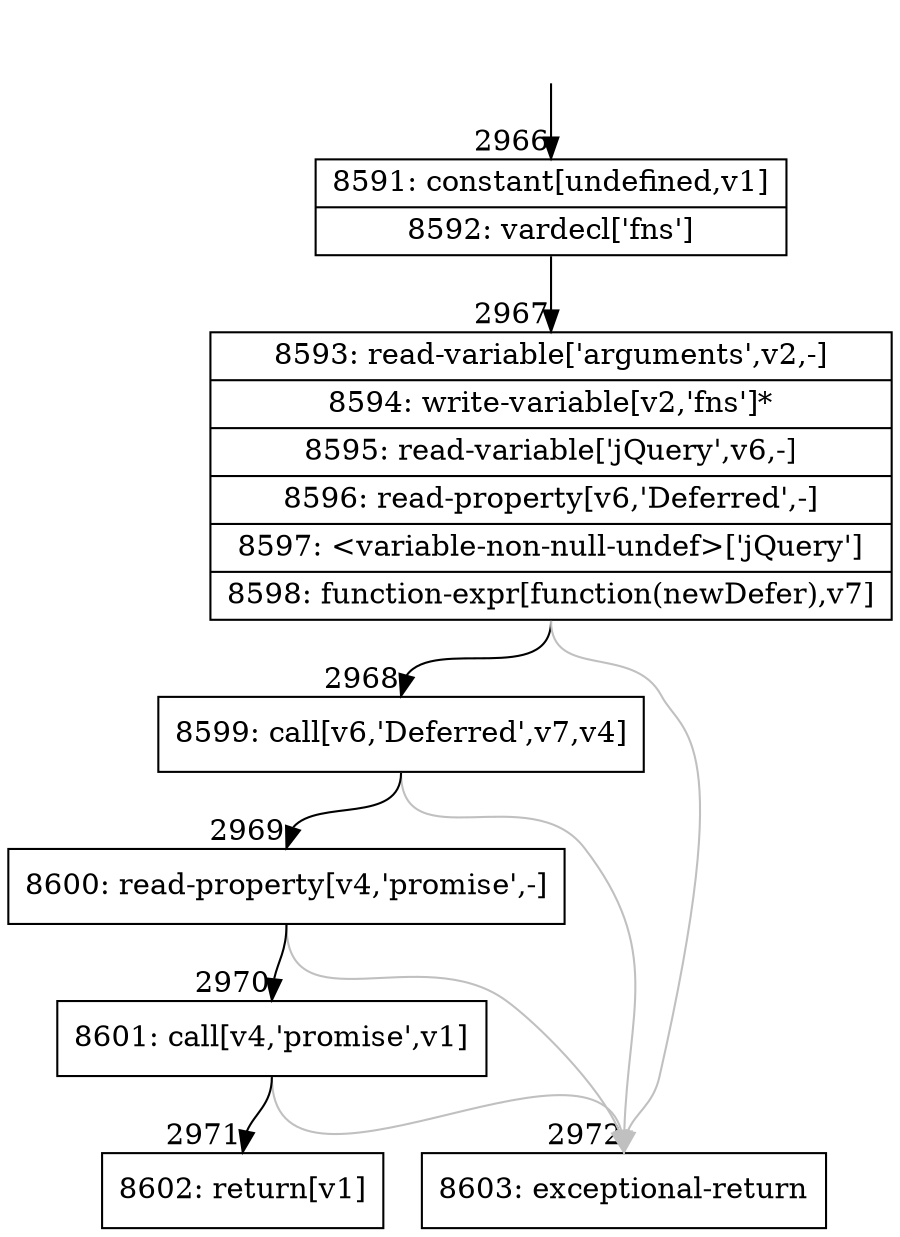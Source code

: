digraph {
rankdir="TD"
BB_entry191[shape=none,label=""];
BB_entry191 -> BB2966 [tailport=s, headport=n, headlabel="    2966"]
BB2966 [shape=record label="{8591: constant[undefined,v1]|8592: vardecl['fns']}" ] 
BB2966 -> BB2967 [tailport=s, headport=n, headlabel="      2967"]
BB2967 [shape=record label="{8593: read-variable['arguments',v2,-]|8594: write-variable[v2,'fns']*|8595: read-variable['jQuery',v6,-]|8596: read-property[v6,'Deferred',-]|8597: \<variable-non-null-undef\>['jQuery']|8598: function-expr[function(newDefer),v7]}" ] 
BB2967 -> BB2968 [tailport=s, headport=n, headlabel="      2968"]
BB2967 -> BB2972 [tailport=s, headport=n, color=gray, headlabel="      2972"]
BB2968 [shape=record label="{8599: call[v6,'Deferred',v7,v4]}" ] 
BB2968 -> BB2969 [tailport=s, headport=n, headlabel="      2969"]
BB2968 -> BB2972 [tailport=s, headport=n, color=gray]
BB2969 [shape=record label="{8600: read-property[v4,'promise',-]}" ] 
BB2969 -> BB2970 [tailport=s, headport=n, headlabel="      2970"]
BB2969 -> BB2972 [tailport=s, headport=n, color=gray]
BB2970 [shape=record label="{8601: call[v4,'promise',v1]}" ] 
BB2970 -> BB2971 [tailport=s, headport=n, headlabel="      2971"]
BB2970 -> BB2972 [tailport=s, headport=n, color=gray]
BB2971 [shape=record label="{8602: return[v1]}" ] 
BB2972 [shape=record label="{8603: exceptional-return}" ] 
}
